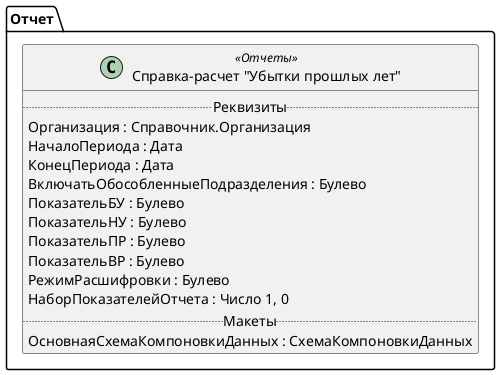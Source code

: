 ﻿@startuml СправкаРасчетУбытковПрошлыхЛет
'!include templates.wsd
'..\include templates.wsd
class Отчет.СправкаРасчетУбытковПрошлыхЛет as "Справка-расчет "Убытки прошлых лет"" <<Отчеты>>
{
..Реквизиты..
Организация : Справочник.Организация
НачалоПериода : Дата
КонецПериода : Дата
ВключатьОбособленныеПодразделения : Булево
ПоказательБУ : Булево
ПоказательНУ : Булево
ПоказательПР : Булево
ПоказательВР : Булево
РежимРасшифровки : Булево
НаборПоказателейОтчета : Число 1, 0
..Макеты..
ОсновнаяСхемаКомпоновкиДанных : СхемаКомпоновкиДанных
}
@enduml
